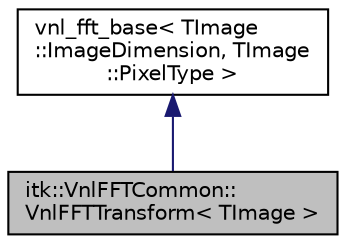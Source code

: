 digraph "itk::VnlFFTCommon::VnlFFTTransform&lt; TImage &gt;"
{
 // LATEX_PDF_SIZE
  edge [fontname="Helvetica",fontsize="10",labelfontname="Helvetica",labelfontsize="10"];
  node [fontname="Helvetica",fontsize="10",shape=record];
  Node1 [label="itk::VnlFFTCommon::\lVnlFFTTransform\< TImage \>",height=0.2,width=0.4,color="black", fillcolor="grey75", style="filled", fontcolor="black",tooltip=" "];
  Node2 -> Node1 [dir="back",color="midnightblue",fontsize="10",style="solid",fontname="Helvetica"];
  Node2 [label="vnl_fft_base\< TImage\l::ImageDimension, TImage\l::PixelType \>",height=0.2,width=0.4,color="black", fillcolor="white", style="filled",tooltip=" "];
}

